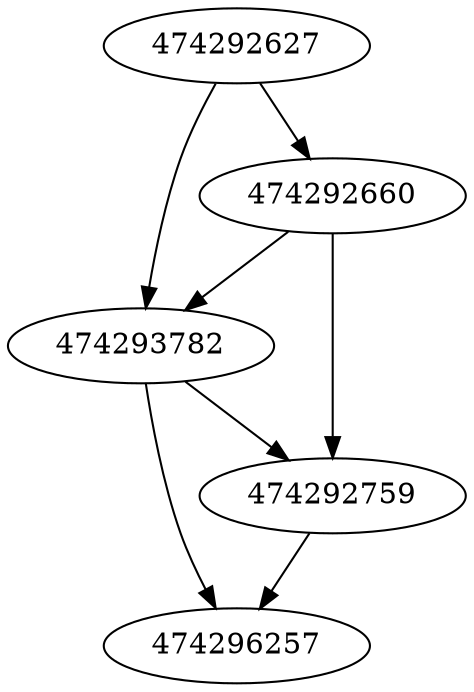 strict digraph  {
474296257;
474292627;
474292660;
474293782;
474292759;
474292627 -> 474293782;
474292627 -> 474292660;
474292660 -> 474293782;
474292660 -> 474292759;
474293782 -> 474296257;
474293782 -> 474292759;
474292759 -> 474296257;
}
